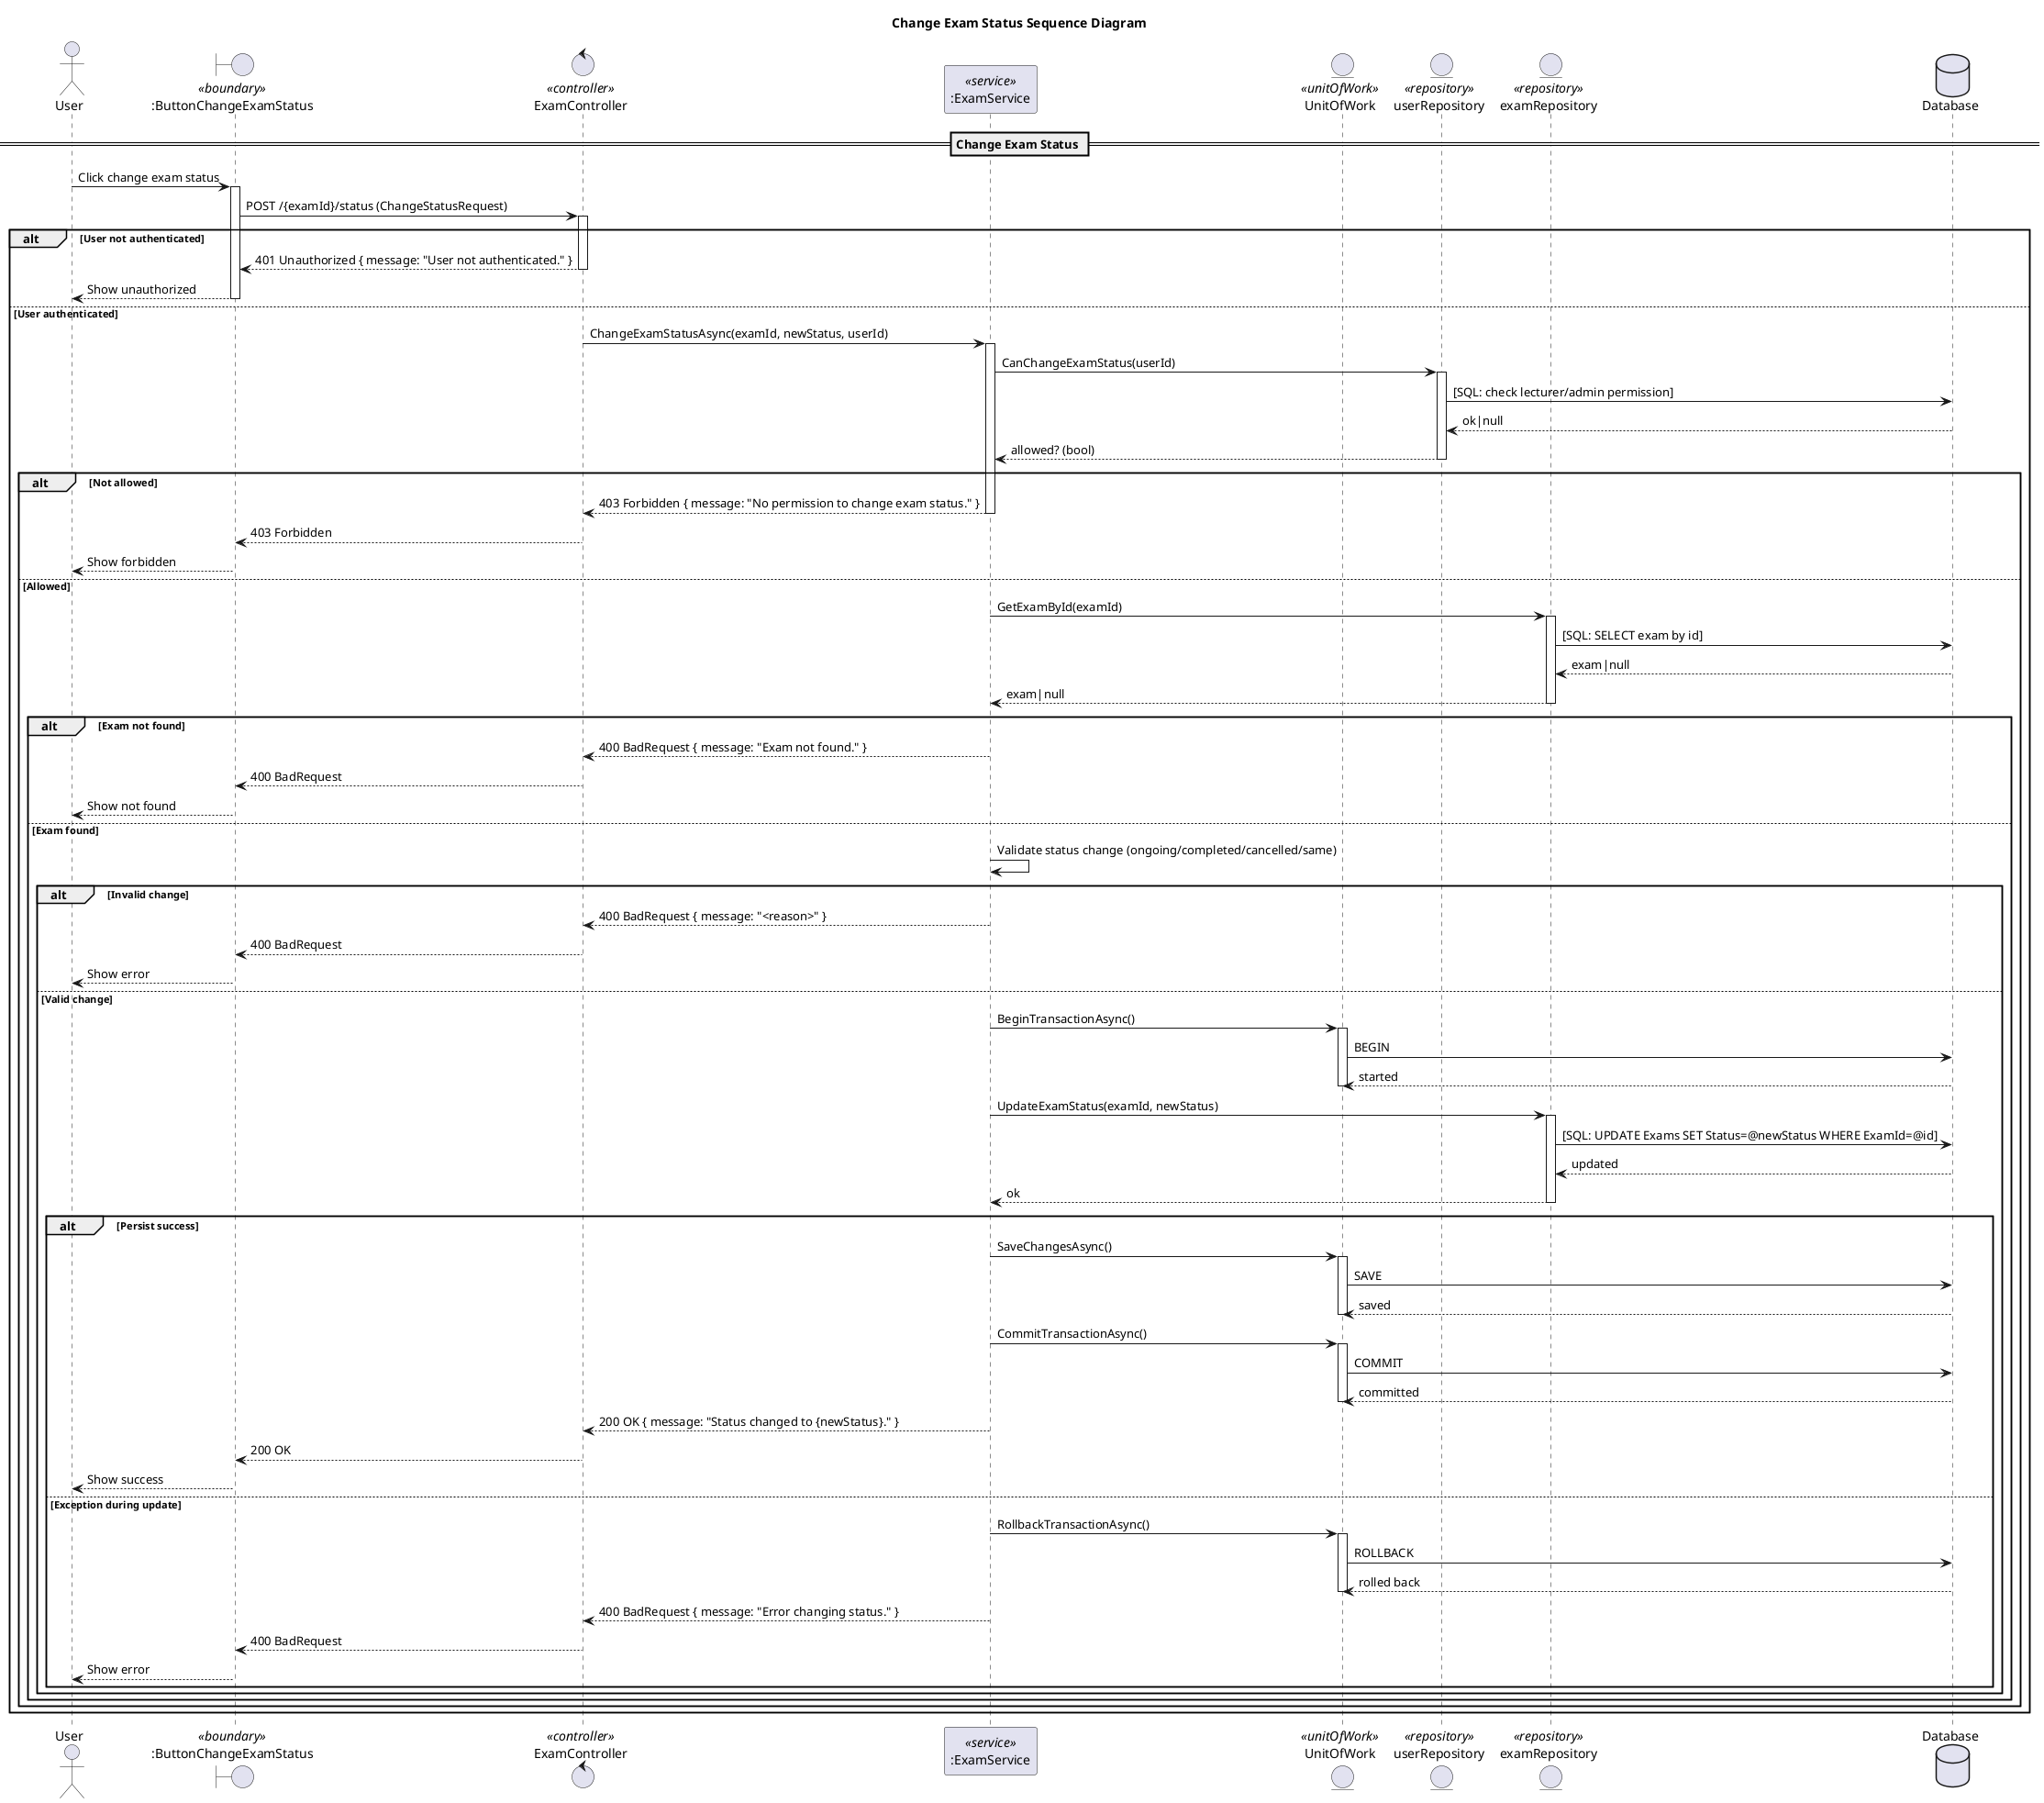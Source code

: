 @startuml
title Change Exam Status Sequence Diagram 

actor "User" as Client
boundary ":ButtonChangeExamStatus" as UI <<boundary>>
control "ExamController" as Controller <<controller>>
participant ":ExamService" as Service <<service>>
entity "UnitOfWork" as UoW <<unitOfWork>>

entity "userRepository" as UserRepo <<repository>>
entity "examRepository" as ExamRepo <<repository>>

database "Database" as DB

== Change Exam Status ==

Client -> UI: Click change exam status
activate UI
UI -> Controller: POST /{examId}/status (ChangeStatusRequest)
activate Controller

alt User not authenticated
  Controller --> UI: 401 Unauthorized { message: "User not authenticated." }
  deactivate Controller
  UI --> Client: Show unauthorized
  deactivate UI
else User authenticated
  Controller -> Service: ChangeExamStatusAsync(examId, newStatus, userId)
  activate Service

  '--- Authorization ---
  Service -> UserRepo: CanChangeExamStatus(userId)
  activate UserRepo
  UserRepo -> DB: [SQL: check lecturer/admin permission]
  DB --> UserRepo: ok|null
  UserRepo --> Service: allowed? (bool)
  deactivate UserRepo

  alt Not allowed
    Service --> Controller: 403 Forbidden { message: "No permission to change exam status." }
    deactivate Service
    Controller --> UI: 403 Forbidden
    deactivate Controller
    UI --> Client: Show forbidden
    deactivate UI
  else Allowed
    '--- Load exam ---
    Service -> ExamRepo: GetExamById(examId)
    activate ExamRepo
    ExamRepo -> DB: [SQL: SELECT exam by id]
    DB --> ExamRepo: exam|null
    ExamRepo --> Service: exam|null
    deactivate ExamRepo

    alt Exam not found
      Service --> Controller: 400 BadRequest { message: "Exam not found." }
      deactivate Service
      Controller --> UI: 400 BadRequest
      deactivate Controller
      UI --> Client: Show not found
      deactivate UI
    else Exam found
      '--- Business rules ---
      Service -> Service: Validate status change (ongoing/completed/cancelled/same)

      alt Invalid change
        Service --> Controller: 400 BadRequest { message: "<reason>" }
        deactivate Service
        Controller --> UI: 400 BadRequest
        deactivate Controller
        UI --> Client: Show error
        deactivate UI
      else Valid change
        '--- Transaction & update ---
        Service -> UoW: BeginTransactionAsync()
        activate UoW
        UoW -> DB: BEGIN
        DB --> UoW: started
        deactivate UoW

        Service -> ExamRepo: UpdateExamStatus(examId, newStatus)
        activate ExamRepo
        ExamRepo -> DB: [SQL: UPDATE Exams SET Status=@newStatus WHERE ExamId=@id]
        DB --> ExamRepo: updated
        ExamRepo --> Service: ok
        deactivate ExamRepo

        ' Decide success/exception
        alt Persist success
          Service -> UoW: SaveChangesAsync()
          activate UoW
          UoW -> DB: SAVE
          DB --> UoW: saved
          deactivate UoW

          Service -> UoW: CommitTransactionAsync()
          activate UoW
          UoW -> DB: COMMIT
          DB --> UoW: committed
          deactivate UoW

          Service --> Controller: 200 OK { message: "Status changed to {newStatus}." }
          deactivate Service
          Controller --> UI: 200 OK
          deactivate Controller
          UI --> Client: Show success
          deactivate UI
        else Exception during update
          Service -> UoW: RollbackTransactionAsync()
          activate UoW
          UoW -> DB: ROLLBACK
          DB --> UoW: rolled back
          deactivate UoW

          Service --> Controller: 400 BadRequest { message: "Error changing status." }
          deactivate Service
          Controller --> UI: 400 BadRequest
          deactivate Controller
          UI --> Client: Show error
          deactivate UI
        end alt
      end alt
    end alt
  end alt
end alt
@enduml
